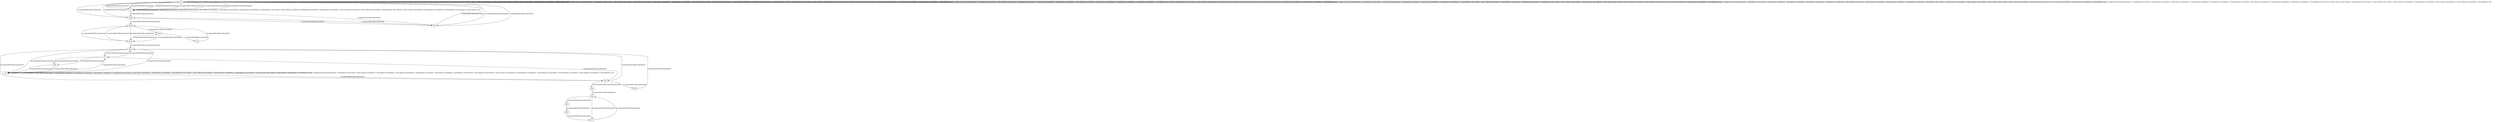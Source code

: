# Total number of goals covered by this test: 1
# d0p --> b23

digraph g {
"b2" -> "b2" [label = "1-toggle[TOGGLE];/null/door0[false]:=!(door0[false]); door1[false]:=!(door1[false]); door2[false]:=!(door2[false]); door5[false]:=!(door5[false]); door6[false]:=!(door6[false]); door38[false]:=!(door38[false]); door7[false]:=!(door7[false]); door39[false]:=!(door39[false]); door8[false]:=!(door8[false]); door9[false]:=!(door9[false]); door11[false]:=!(door11[false]); door12[false]:=!(door12[false]); door14[false]:=!(door14[false]); door17[false]:=!(door17[false]); door19[false]:=!(door19[false]); door21[false]:=!(door21[false]); door25[false]:=!(door25[false]); door29[false]:=!(door29[false]); /null"];
"b2" -> "b1" [label = "2-explore[EXPLORE];/null/null/null"];
"b1" -> "b1" [label = "3-toggle[TOGGLE];/null/door0[false]:=!(door0[false]); door1[false]:=!(door1[false]); door33[false]:=!(door33[false]); door2[false]:=!(door2[false]); door36[false]:=!(door36[false]); door38[false]:=!(door38[false]); door7[false]:=!(door7[false]); door8[false]:=!(door8[false]); door9[false]:=!(door9[false]); door12[false]:=!(door12[false]); door13[false]:=!(door13[false]); door14[false]:=!(door14[false]); door17[false]:=!(door17[false]); door22[false]:=!(door22[false]); door26[false]:=!(door26[false]); door31[false]:=!(door31[false]); /null"];
"b1" -> "gf1" [label = "4-explore[EXPLORE];/null/null/null"];
"gf1" -> "b2" [label = "5-explore[EXPLORE];/null/null/null"];
"b2" -> "b2" [label = "6-toggle[TOGGLE];/null/door0[false]:=!(door0[false]); door1[false]:=!(door1[false]); door2[false]:=!(door2[false]); door5[false]:=!(door5[false]); door6[false]:=!(door6[false]); door38[false]:=!(door38[false]); door7[false]:=!(door7[false]); door39[false]:=!(door39[false]); door8[false]:=!(door8[false]); door9[false]:=!(door9[false]); door11[false]:=!(door11[false]); door12[false]:=!(door12[false]); door14[false]:=!(door14[false]); door17[false]:=!(door17[false]); door19[false]:=!(door19[false]); door21[false]:=!(door21[false]); door25[false]:=!(door25[false]); door29[false]:=!(door29[false]); /null"];
"b2" -> "b2" [label = "7-toggle[TOGGLE];/null/door0[false]:=!(door0[false]); door1[false]:=!(door1[false]); door2[false]:=!(door2[false]); door5[false]:=!(door5[false]); door6[false]:=!(door6[false]); door38[false]:=!(door38[false]); door7[false]:=!(door7[false]); door39[false]:=!(door39[false]); door8[false]:=!(door8[false]); door9[false]:=!(door9[false]); door11[false]:=!(door11[false]); door12[false]:=!(door12[false]); door14[false]:=!(door14[false]); door17[false]:=!(door17[false]); door19[false]:=!(door19[false]); door21[false]:=!(door21[false]); door25[false]:=!(door25[false]); door29[false]:=!(door29[false]); /null"];
"b2" -> "b1" [label = "8-explore[EXPLORE];/null/null/null"];
"b1" -> "d38p" [label = "9-explore[EXPLORE];/null/null/null"];
"d38p" -> "gf1" [label = "10-explore[EXPLORE];/null/null/null"];
"gf1" -> "d38p" [label = "11-explore[EXPLORE];/null/null/null"];
"d38p" -> "b2" [label = "12-explore[EXPLORE];/null/null/null"];
"b2" -> "b2" [label = "13-toggle[TOGGLE];/null/door0[false]:=!(door0[false]); door1[false]:=!(door1[false]); door2[false]:=!(door2[false]); door5[false]:=!(door5[false]); door6[false]:=!(door6[false]); door38[false]:=!(door38[false]); door7[false]:=!(door7[false]); door39[false]:=!(door39[false]); door8[false]:=!(door8[false]); door9[false]:=!(door9[false]); door11[false]:=!(door11[false]); door12[false]:=!(door12[false]); door14[false]:=!(door14[false]); door17[false]:=!(door17[false]); door19[false]:=!(door19[false]); door21[false]:=!(door21[false]); door25[false]:=!(door25[false]); door29[false]:=!(door29[false]); /null"];
"b2" -> "gf1" [label = "14-explore[EXPLORE];/null/null/null"];
"gf1" -> "b2" [label = "15-explore[EXPLORE];/null/null/null"];
"b2" -> "b1" [label = "16-explore[EXPLORE];/null/null/null"];
"b1" -> "b2" [label = "17-explore[EXPLORE];/null/null/null"];
"b2" -> "b2" [label = "18-toggle[TOGGLE];/null/door0[false]:=!(door0[false]); door1[false]:=!(door1[false]); door2[false]:=!(door2[false]); door5[false]:=!(door5[false]); door6[false]:=!(door6[false]); door38[false]:=!(door38[false]); door7[false]:=!(door7[false]); door39[false]:=!(door39[false]); door8[false]:=!(door8[false]); door9[false]:=!(door9[false]); door11[false]:=!(door11[false]); door12[false]:=!(door12[false]); door14[false]:=!(door14[false]); door17[false]:=!(door17[false]); door19[false]:=!(door19[false]); door21[false]:=!(door21[false]); door25[false]:=!(door25[false]); door29[false]:=!(door29[false]); /null"];
"b2" -> "b1" [label = "19-explore[EXPLORE];/null/null/null"];
"b1" -> "b2" [label = "20-explore[EXPLORE];/null/null/null"];
"b2" -> "b2" [label = "21-toggle[TOGGLE];/null/door0[false]:=!(door0[false]); door1[false]:=!(door1[false]); door2[false]:=!(door2[false]); door5[false]:=!(door5[false]); door6[false]:=!(door6[false]); door38[false]:=!(door38[false]); door7[false]:=!(door7[false]); door39[false]:=!(door39[false]); door8[false]:=!(door8[false]); door9[false]:=!(door9[false]); door11[false]:=!(door11[false]); door12[false]:=!(door12[false]); door14[false]:=!(door14[false]); door17[false]:=!(door17[false]); door19[false]:=!(door19[false]); door21[false]:=!(door21[false]); door25[false]:=!(door25[false]); door29[false]:=!(door29[false]); /null"];
"b2" -> "d38p" [label = "22-explore[EXPLORE];/null/null/null"];
"d38p" -> "d38m" [label = "23-explore[EXPLORE];/door38[false]/null/null"];
"d38m" -> "d33m" [label = "24-explore[EXPLORE];/null/null/null"];
"d33m" -> "d12p" [label = "25-explore[EXPLORE];/null/null/null"];
"d12p" -> "d33m" [label = "26-explore[EXPLORE];/null/null/null"];
"d33m" -> "b43" [label = "27-explore[EXPLORE];/null/null/null"];
"b43" -> "d38m" [label = "28-explore[EXPLORE];/null/null/null"];
"d38m" -> "d12p" [label = "29-explore[EXPLORE];/null/null/null"];
"d12p" -> "d38m" [label = "30-explore[EXPLORE];/null/null/null"];
"d38m" -> "d12p" [label = "31-explore[EXPLORE];/null/null/null"];
"d12p" -> "d12m" [label = "32-explore[EXPLORE];/door12[false]/null/null"];
"d12m" -> "b7" [label = "33-explore[EXPLORE];/null/null/null"];
"b7" -> "d8m" [label = "34-explore[EXPLORE];/null/null/null"];
"d8m" -> "b8" [label = "35-explore[EXPLORE];/null/null/null"];
"b8" -> "b8" [label = "36-toggle[TOGGLE];/null/door0[false]:=!(door0[false]); door1[false]:=!(door1[false]); door2[false]:=!(door2[false]); door3[false]:=!(door3[false]); door5[false]:=!(door5[false]); door7[false]:=!(door7[false]); door8[false]:=!(door8[false]); door16[false]:=!(door16[false]); door17[false]:=!(door17[false]); door18[false]:=!(door18[false]); door20[false]:=!(door20[false]); door21[false]:=!(door21[false]); door23[false]:=!(door23[false]); door30[false]:=!(door30[false]); /null"];
"b8" -> "b7" [label = "37-explore[EXPLORE];/null/null/null"];
"b7" -> "d8m" [label = "38-explore[EXPLORE];/null/null/null"];
"d8m" -> "b8" [label = "39-explore[EXPLORE];/null/null/null"];
"b8" -> "d2p" [label = "40-explore[EXPLORE];/null/null/null"];
"d2p" -> "gf16" [label = "41-explore[EXPLORE];/null/null/null"];
"gf16" -> "d12m" [label = "42-explore[EXPLORE];/null/null/null"];
"d12m" -> "d2p" [label = "43-explore[EXPLORE];/null/null/null"];
"d2p" -> "b7" [label = "44-explore[EXPLORE];/null/null/null"];
"b7" -> "d12m" [label = "45-explore[EXPLORE];/null/null/null"];
"d12m" -> "b8" [label = "46-explore[EXPLORE];/null/null/null"];
"b8" -> "b8" [label = "47-toggle[TOGGLE];/null/door0[false]:=!(door0[false]); door1[false]:=!(door1[false]); door2[false]:=!(door2[false]); door3[false]:=!(door3[false]); door5[false]:=!(door5[false]); door7[false]:=!(door7[false]); door8[false]:=!(door8[false]); door16[false]:=!(door16[false]); door17[false]:=!(door17[false]); door18[false]:=!(door18[false]); door20[false]:=!(door20[false]); door21[false]:=!(door21[false]); door23[false]:=!(door23[false]); door30[false]:=!(door30[false]); /null"];
"b8" -> "d12m" [label = "48-explore[EXPLORE];/null/null/null"];
"d12m" -> "d2p" [label = "49-explore[EXPLORE];/null/null/null"];
"d2p" -> "d2m" [label = "50-explore[EXPLORE];/door2[false]/null/null"];
"d2m" -> "d0p" [label = "51-explore[EXPLORE];/null/null/null"];
"d0p" -> "gf13" [label = "52-explore[EXPLORE];/null/null/null"];
"gf13" -> "d3m" [label = "53-explore[EXPLORE];/null/null/null"];
"d3m" -> "b23" [label = "54-explore[EXPLORE];/null/null/null"];
"b23" -> "d0p" [label = "55-explore[EXPLORE];/null/null/null"];
"d0p" -> "b23" [label = "56-explore[EXPLORE];/null/null/null"];
}